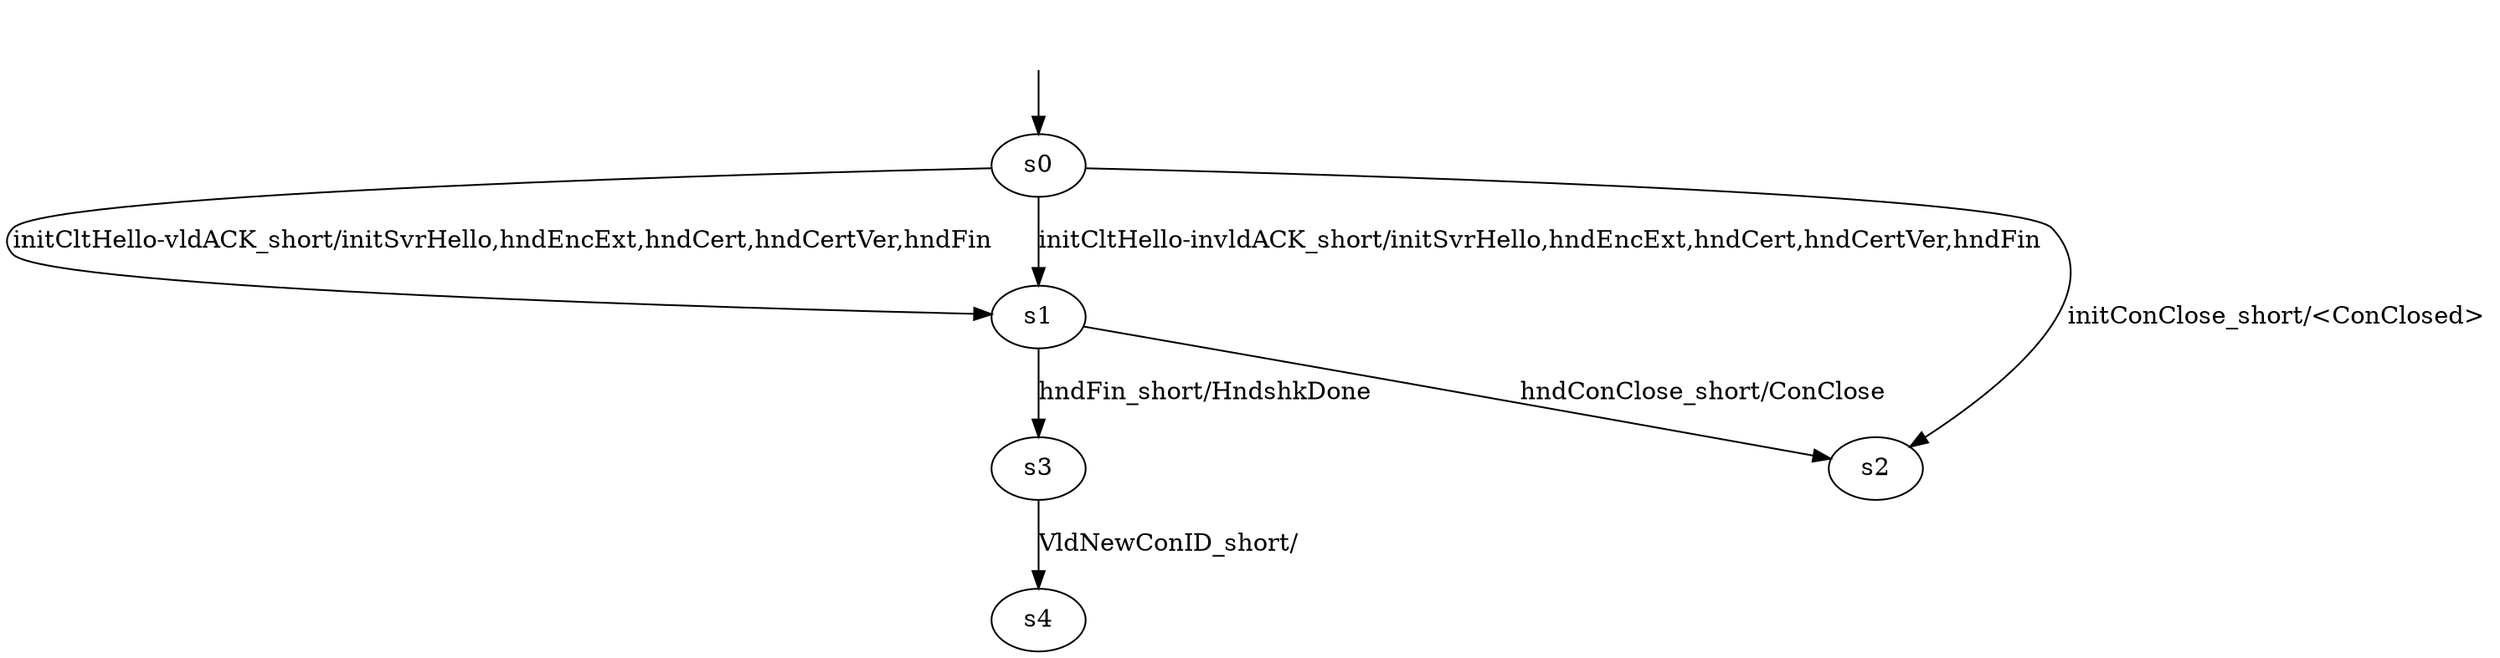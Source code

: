 digraph "../results/pquicModels/pquic-B-sCS-1/learnedModel" {
s0 [label=s0];
s1 [label=s1];
s2 [label=s2];
s3 [label=s3];
s4 [label=s4];
s0 -> s2  [label="initConClose_short/<ConClosed> "];
s0 -> s1  [label="initCltHello-vldACK_short/initSvrHello,hndEncExt,hndCert,hndCertVer,hndFin "];
s0 -> s1  [label="initCltHello-invldACK_short/initSvrHello,hndEncExt,hndCert,hndCertVer,hndFin "];
s1 -> s3  [label="hndFin_short/HndshkDone "];
s1 -> s2  [label="hndConClose_short/ConClose "];
s3 -> s4  [label="VldNewConID_short/ "];
__start0 [label="", shape=none];
__start0 -> s0  [label=""];
}
